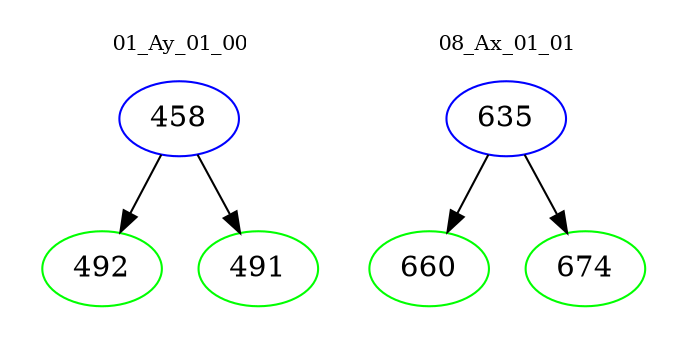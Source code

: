 digraph{
subgraph cluster_0 {
color = white
label = "01_Ay_01_00";
fontsize=10;
T0_458 [label="458", color="blue"]
T0_458 -> T0_492 [color="black"]
T0_492 [label="492", color="green"]
T0_458 -> T0_491 [color="black"]
T0_491 [label="491", color="green"]
}
subgraph cluster_1 {
color = white
label = "08_Ax_01_01";
fontsize=10;
T1_635 [label="635", color="blue"]
T1_635 -> T1_660 [color="black"]
T1_660 [label="660", color="green"]
T1_635 -> T1_674 [color="black"]
T1_674 [label="674", color="green"]
}
}
